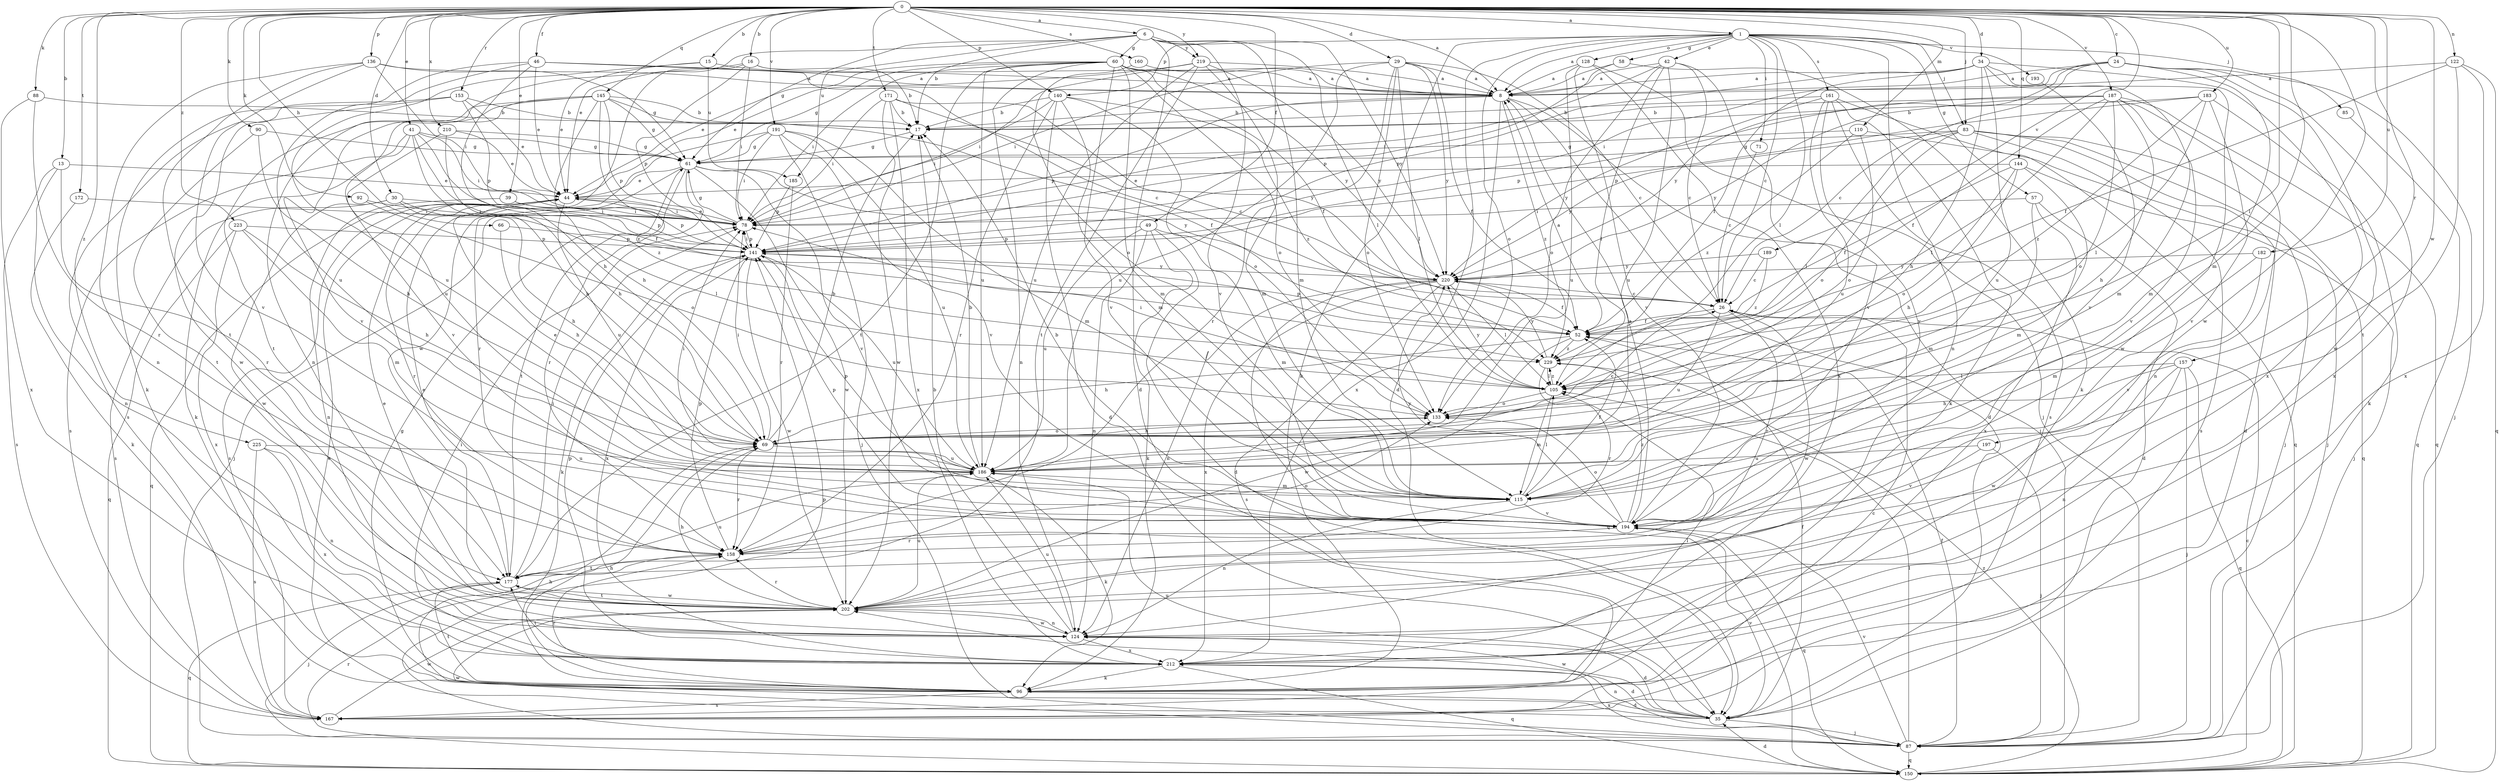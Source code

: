 strict digraph  {
0;
1;
6;
8;
13;
15;
16;
17;
24;
26;
29;
30;
34;
35;
39;
41;
42;
44;
46;
49;
52;
57;
58;
60;
61;
66;
69;
71;
78;
83;
85;
87;
88;
90;
92;
96;
105;
110;
115;
122;
124;
128;
133;
136;
140;
141;
144;
145;
150;
153;
157;
158;
160;
161;
167;
171;
172;
177;
182;
183;
185;
186;
187;
189;
191;
193;
194;
197;
202;
210;
212;
219;
220;
223;
225;
229;
0 -> 1  [label=a];
0 -> 6  [label=a];
0 -> 8  [label=a];
0 -> 13  [label=b];
0 -> 15  [label=b];
0 -> 16  [label=b];
0 -> 24  [label=c];
0 -> 29  [label=d];
0 -> 30  [label=d];
0 -> 34  [label=d];
0 -> 39  [label=e];
0 -> 41  [label=e];
0 -> 46  [label=f];
0 -> 49  [label=f];
0 -> 66  [label=h];
0 -> 83  [label=j];
0 -> 88  [label=k];
0 -> 90  [label=k];
0 -> 92  [label=k];
0 -> 105  [label=l];
0 -> 110  [label=m];
0 -> 115  [label=m];
0 -> 122  [label=n];
0 -> 136  [label=p];
0 -> 140  [label=p];
0 -> 144  [label=q];
0 -> 145  [label=q];
0 -> 153  [label=r];
0 -> 157  [label=r];
0 -> 160  [label=s];
0 -> 171  [label=t];
0 -> 172  [label=t];
0 -> 182  [label=u];
0 -> 183  [label=u];
0 -> 187  [label=v];
0 -> 189  [label=v];
0 -> 191  [label=v];
0 -> 197  [label=w];
0 -> 202  [label=w];
0 -> 210  [label=x];
0 -> 219  [label=y];
0 -> 223  [label=z];
0 -> 225  [label=z];
1 -> 8  [label=a];
1 -> 26  [label=c];
1 -> 35  [label=d];
1 -> 42  [label=e];
1 -> 57  [label=g];
1 -> 58  [label=g];
1 -> 71  [label=i];
1 -> 83  [label=j];
1 -> 85  [label=j];
1 -> 96  [label=k];
1 -> 105  [label=l];
1 -> 124  [label=n];
1 -> 128  [label=o];
1 -> 133  [label=o];
1 -> 140  [label=p];
1 -> 161  [label=s];
1 -> 193  [label=v];
6 -> 17  [label=b];
6 -> 35  [label=d];
6 -> 44  [label=e];
6 -> 60  [label=g];
6 -> 61  [label=g];
6 -> 105  [label=l];
6 -> 115  [label=m];
6 -> 185  [label=u];
6 -> 194  [label=v];
6 -> 219  [label=y];
6 -> 220  [label=y];
8 -> 17  [label=b];
8 -> 35  [label=d];
8 -> 87  [label=j];
8 -> 141  [label=p];
8 -> 212  [label=x];
8 -> 229  [label=z];
13 -> 44  [label=e];
13 -> 124  [label=n];
13 -> 158  [label=r];
13 -> 167  [label=s];
15 -> 8  [label=a];
15 -> 44  [label=e];
15 -> 185  [label=u];
15 -> 186  [label=u];
16 -> 8  [label=a];
16 -> 17  [label=b];
16 -> 78  [label=i];
16 -> 124  [label=n];
16 -> 141  [label=p];
16 -> 202  [label=w];
17 -> 61  [label=g];
24 -> 8  [label=a];
24 -> 26  [label=c];
24 -> 78  [label=i];
24 -> 87  [label=j];
24 -> 115  [label=m];
24 -> 202  [label=w];
24 -> 212  [label=x];
24 -> 220  [label=y];
26 -> 52  [label=f];
26 -> 158  [label=r];
26 -> 186  [label=u];
26 -> 202  [label=w];
29 -> 8  [label=a];
29 -> 26  [label=c];
29 -> 52  [label=f];
29 -> 78  [label=i];
29 -> 105  [label=l];
29 -> 133  [label=o];
29 -> 158  [label=r];
29 -> 186  [label=u];
29 -> 220  [label=y];
30 -> 69  [label=h];
30 -> 78  [label=i];
30 -> 105  [label=l];
30 -> 167  [label=s];
30 -> 202  [label=w];
34 -> 8  [label=a];
34 -> 52  [label=f];
34 -> 69  [label=h];
34 -> 115  [label=m];
34 -> 141  [label=p];
34 -> 186  [label=u];
34 -> 202  [label=w];
34 -> 212  [label=x];
35 -> 44  [label=e];
35 -> 52  [label=f];
35 -> 69  [label=h];
35 -> 87  [label=j];
35 -> 186  [label=u];
35 -> 194  [label=v];
35 -> 202  [label=w];
39 -> 78  [label=i];
39 -> 124  [label=n];
39 -> 141  [label=p];
41 -> 52  [label=f];
41 -> 61  [label=g];
41 -> 69  [label=h];
41 -> 78  [label=i];
41 -> 96  [label=k];
41 -> 167  [label=s];
41 -> 229  [label=z];
42 -> 8  [label=a];
42 -> 26  [label=c];
42 -> 78  [label=i];
42 -> 105  [label=l];
42 -> 133  [label=o];
42 -> 186  [label=u];
42 -> 194  [label=v];
44 -> 78  [label=i];
44 -> 141  [label=p];
44 -> 150  [label=q];
44 -> 158  [label=r];
44 -> 167  [label=s];
44 -> 186  [label=u];
46 -> 8  [label=a];
46 -> 26  [label=c];
46 -> 44  [label=e];
46 -> 69  [label=h];
46 -> 96  [label=k];
46 -> 186  [label=u];
49 -> 35  [label=d];
49 -> 96  [label=k];
49 -> 115  [label=m];
49 -> 124  [label=n];
49 -> 141  [label=p];
49 -> 186  [label=u];
52 -> 8  [label=a];
52 -> 69  [label=h];
52 -> 141  [label=p];
52 -> 202  [label=w];
52 -> 229  [label=z];
57 -> 35  [label=d];
57 -> 78  [label=i];
57 -> 115  [label=m];
57 -> 212  [label=x];
58 -> 8  [label=a];
58 -> 96  [label=k];
58 -> 141  [label=p];
60 -> 8  [label=a];
60 -> 44  [label=e];
60 -> 52  [label=f];
60 -> 61  [label=g];
60 -> 78  [label=i];
60 -> 115  [label=m];
60 -> 124  [label=n];
60 -> 133  [label=o];
60 -> 177  [label=t];
60 -> 186  [label=u];
60 -> 194  [label=v];
60 -> 220  [label=y];
61 -> 44  [label=e];
61 -> 87  [label=j];
61 -> 158  [label=r];
61 -> 177  [label=t];
61 -> 194  [label=v];
61 -> 202  [label=w];
61 -> 220  [label=y];
66 -> 69  [label=h];
66 -> 141  [label=p];
69 -> 17  [label=b];
69 -> 26  [label=c];
69 -> 78  [label=i];
69 -> 133  [label=o];
69 -> 158  [label=r];
69 -> 186  [label=u];
71 -> 26  [label=c];
78 -> 44  [label=e];
78 -> 61  [label=g];
78 -> 141  [label=p];
83 -> 35  [label=d];
83 -> 61  [label=g];
83 -> 87  [label=j];
83 -> 105  [label=l];
83 -> 133  [label=o];
83 -> 150  [label=q];
83 -> 167  [label=s];
83 -> 220  [label=y];
85 -> 150  [label=q];
87 -> 52  [label=f];
87 -> 105  [label=l];
87 -> 124  [label=n];
87 -> 141  [label=p];
87 -> 150  [label=q];
87 -> 194  [label=v];
87 -> 202  [label=w];
87 -> 212  [label=x];
88 -> 17  [label=b];
88 -> 158  [label=r];
88 -> 212  [label=x];
90 -> 61  [label=g];
90 -> 69  [label=h];
90 -> 177  [label=t];
92 -> 78  [label=i];
92 -> 133  [label=o];
96 -> 35  [label=d];
96 -> 61  [label=g];
96 -> 69  [label=h];
96 -> 105  [label=l];
96 -> 158  [label=r];
96 -> 167  [label=s];
96 -> 177  [label=t];
105 -> 78  [label=i];
105 -> 115  [label=m];
105 -> 133  [label=o];
105 -> 220  [label=y];
105 -> 229  [label=z];
110 -> 61  [label=g];
110 -> 87  [label=j];
110 -> 133  [label=o];
110 -> 229  [label=z];
115 -> 52  [label=f];
115 -> 105  [label=l];
115 -> 124  [label=n];
115 -> 141  [label=p];
115 -> 194  [label=v];
122 -> 8  [label=a];
122 -> 52  [label=f];
122 -> 150  [label=q];
122 -> 177  [label=t];
122 -> 212  [label=x];
124 -> 17  [label=b];
124 -> 35  [label=d];
124 -> 186  [label=u];
124 -> 202  [label=w];
124 -> 212  [label=x];
128 -> 8  [label=a];
128 -> 87  [label=j];
128 -> 186  [label=u];
128 -> 194  [label=v];
128 -> 212  [label=x];
133 -> 69  [label=h];
136 -> 8  [label=a];
136 -> 61  [label=g];
136 -> 78  [label=i];
136 -> 124  [label=n];
136 -> 177  [label=t];
136 -> 194  [label=v];
140 -> 17  [label=b];
140 -> 35  [label=d];
140 -> 78  [label=i];
140 -> 115  [label=m];
140 -> 133  [label=o];
140 -> 158  [label=r];
140 -> 229  [label=z];
141 -> 78  [label=i];
141 -> 96  [label=k];
141 -> 186  [label=u];
141 -> 202  [label=w];
141 -> 212  [label=x];
141 -> 220  [label=y];
144 -> 44  [label=e];
144 -> 52  [label=f];
144 -> 69  [label=h];
144 -> 87  [label=j];
144 -> 115  [label=m];
144 -> 133  [label=o];
145 -> 17  [label=b];
145 -> 52  [label=f];
145 -> 61  [label=g];
145 -> 69  [label=h];
145 -> 141  [label=p];
145 -> 177  [label=t];
145 -> 186  [label=u];
145 -> 194  [label=v];
145 -> 229  [label=z];
150 -> 26  [label=c];
150 -> 35  [label=d];
150 -> 158  [label=r];
150 -> 229  [label=z];
153 -> 17  [label=b];
153 -> 44  [label=e];
153 -> 141  [label=p];
153 -> 167  [label=s];
153 -> 202  [label=w];
157 -> 69  [label=h];
157 -> 87  [label=j];
157 -> 105  [label=l];
157 -> 124  [label=n];
157 -> 150  [label=q];
157 -> 202  [label=w];
158 -> 133  [label=o];
158 -> 141  [label=p];
158 -> 177  [label=t];
160 -> 8  [label=a];
160 -> 133  [label=o];
161 -> 17  [label=b];
161 -> 96  [label=k];
161 -> 150  [label=q];
161 -> 167  [label=s];
161 -> 186  [label=u];
161 -> 194  [label=v];
161 -> 220  [label=y];
167 -> 26  [label=c];
167 -> 202  [label=w];
171 -> 17  [label=b];
171 -> 26  [label=c];
171 -> 78  [label=i];
171 -> 202  [label=w];
171 -> 212  [label=x];
171 -> 220  [label=y];
172 -> 78  [label=i];
172 -> 96  [label=k];
177 -> 44  [label=e];
177 -> 78  [label=i];
177 -> 87  [label=j];
177 -> 150  [label=q];
177 -> 186  [label=u];
177 -> 202  [label=w];
182 -> 115  [label=m];
182 -> 194  [label=v];
182 -> 220  [label=y];
183 -> 17  [label=b];
183 -> 96  [label=k];
183 -> 105  [label=l];
183 -> 141  [label=p];
183 -> 194  [label=v];
183 -> 229  [label=z];
185 -> 141  [label=p];
185 -> 158  [label=r];
186 -> 17  [label=b];
186 -> 44  [label=e];
186 -> 78  [label=i];
186 -> 96  [label=k];
186 -> 115  [label=m];
187 -> 17  [label=b];
187 -> 52  [label=f];
187 -> 69  [label=h];
187 -> 105  [label=l];
187 -> 124  [label=n];
187 -> 133  [label=o];
187 -> 141  [label=p];
187 -> 150  [label=q];
187 -> 194  [label=v];
187 -> 220  [label=y];
189 -> 26  [label=c];
189 -> 220  [label=y];
189 -> 229  [label=z];
191 -> 61  [label=g];
191 -> 78  [label=i];
191 -> 87  [label=j];
191 -> 115  [label=m];
191 -> 158  [label=r];
191 -> 186  [label=u];
191 -> 194  [label=v];
193 -> 194  [label=v];
194 -> 8  [label=a];
194 -> 17  [label=b];
194 -> 133  [label=o];
194 -> 141  [label=p];
194 -> 150  [label=q];
194 -> 158  [label=r];
194 -> 220  [label=y];
194 -> 229  [label=z];
197 -> 87  [label=j];
197 -> 186  [label=u];
197 -> 194  [label=v];
202 -> 44  [label=e];
202 -> 69  [label=h];
202 -> 124  [label=n];
202 -> 158  [label=r];
202 -> 177  [label=t];
202 -> 186  [label=u];
210 -> 44  [label=e];
210 -> 61  [label=g];
210 -> 69  [label=h];
210 -> 194  [label=v];
212 -> 35  [label=d];
212 -> 78  [label=i];
212 -> 96  [label=k];
212 -> 141  [label=p];
212 -> 150  [label=q];
212 -> 177  [label=t];
219 -> 8  [label=a];
219 -> 44  [label=e];
219 -> 78  [label=i];
219 -> 115  [label=m];
219 -> 177  [label=t];
219 -> 186  [label=u];
219 -> 220  [label=y];
220 -> 26  [label=c];
220 -> 52  [label=f];
220 -> 105  [label=l];
220 -> 124  [label=n];
220 -> 150  [label=q];
220 -> 167  [label=s];
220 -> 212  [label=x];
223 -> 69  [label=h];
223 -> 115  [label=m];
223 -> 141  [label=p];
223 -> 150  [label=q];
223 -> 212  [label=x];
225 -> 124  [label=n];
225 -> 167  [label=s];
225 -> 186  [label=u];
225 -> 212  [label=x];
229 -> 105  [label=l];
229 -> 158  [label=r];
229 -> 220  [label=y];
}
